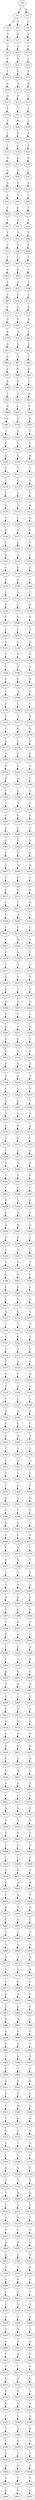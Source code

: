 strict digraph  {
	S0 -> S1 [ label = T ];
	S0 -> S2 [ label = A ];
	S1 -> S3 [ label = C ];
	S1 -> S4 [ label = T ];
	S2 -> S5 [ label = T ];
	S3 -> S6 [ label = T ];
	S4 -> S7 [ label = G ];
	S5 -> S8 [ label = A ];
	S6 -> S9 [ label = T ];
	S7 -> S10 [ label = G ];
	S8 -> S11 [ label = G ];
	S9 -> S12 [ label = T ];
	S10 -> S13 [ label = C ];
	S11 -> S14 [ label = T ];
	S12 -> S15 [ label = T ];
	S13 -> S16 [ label = G ];
	S14 -> S17 [ label = T ];
	S15 -> S18 [ label = G ];
	S16 -> S19 [ label = A ];
	S17 -> S20 [ label = G ];
	S18 -> S21 [ label = G ];
	S19 -> S22 [ label = T ];
	S20 -> S23 [ label = G ];
	S21 -> S24 [ label = T ];
	S22 -> S25 [ label = C ];
	S23 -> S26 [ label = T ];
	S24 -> S27 [ label = C ];
	S25 -> S28 [ label = G ];
	S26 -> S29 [ label = C ];
	S27 -> S30 [ label = T ];
	S28 -> S31 [ label = G ];
	S29 -> S32 [ label = T ];
	S30 -> S33 [ label = T ];
	S31 -> S34 [ label = C ];
	S32 -> S35 [ label = T ];
	S33 -> S36 [ label = G ];
	S34 -> S37 [ label = G ];
	S35 -> S38 [ label = G ];
	S36 -> S39 [ label = G ];
	S37 -> S40 [ label = T ];
	S38 -> S41 [ label = C ];
	S39 -> S42 [ label = A ];
	S40 -> S43 [ label = T ];
	S41 -> S44 [ label = A ];
	S42 -> S45 [ label = A ];
	S43 -> S46 [ label = C ];
	S44 -> S47 [ label = C ];
	S45 -> S48 [ label = C ];
	S46 -> S49 [ label = C ];
	S47 -> S50 [ label = T ];
	S48 -> S51 [ label = T ];
	S49 -> S52 [ label = A ];
	S50 -> S53 [ label = C ];
	S51 -> S54 [ label = T ];
	S52 -> S55 [ label = G ];
	S53 -> S56 [ label = T ];
	S54 -> S57 [ label = G ];
	S55 -> S58 [ label = G ];
	S56 -> S59 [ label = T ];
	S57 -> S60 [ label = T ];
	S58 -> S61 [ label = C ];
	S59 -> S62 [ label = T ];
	S60 -> S63 [ label = G ];
	S61 -> S64 [ label = G ];
	S62 -> S65 [ label = T ];
	S63 -> S66 [ label = T ];
	S64 -> S67 [ label = A ];
	S65 -> S68 [ label = T ];
	S66 -> S69 [ label = T ];
	S67 -> S70 [ label = G ];
	S68 -> S71 [ label = T ];
	S69 -> S72 [ label = G ];
	S70 -> S73 [ label = C ];
	S71 -> S74 [ label = G ];
	S72 -> S75 [ label = G ];
	S73 -> S76 [ label = T ];
	S74 -> S77 [ label = G ];
	S75 -> S78 [ label = A ];
	S76 -> S79 [ label = G ];
	S77 -> S80 [ label = C ];
	S78 -> S81 [ label = G ];
	S79 -> S82 [ label = C ];
	S80 -> S83 [ label = T ];
	S81 -> S84 [ label = G ];
	S82 -> S85 [ label = G ];
	S83 -> S86 [ label = T ];
	S84 -> S87 [ label = A ];
	S85 -> S88 [ label = A ];
	S86 -> S89 [ label = G ];
	S87 -> S90 [ label = A ];
	S88 -> S91 [ label = G ];
	S89 -> S92 [ label = T ];
	S90 -> S93 [ label = T ];
	S91 -> S94 [ label = C ];
	S92 -> S95 [ label = A ];
	S93 -> S96 [ label = A ];
	S94 -> S97 [ label = C ];
	S95 -> S98 [ label = T ];
	S96 -> S99 [ label = G ];
	S97 -> S100 [ label = T ];
	S98 -> S101 [ label = T ];
	S99 -> S102 [ label = T ];
	S100 -> S103 [ label = A ];
	S101 -> S104 [ label = T ];
	S102 -> S105 [ label = T ];
	S103 -> S106 [ label = C ];
	S104 -> S107 [ label = T ];
	S105 -> S108 [ label = G ];
	S106 -> S109 [ label = G ];
	S107 -> S110 [ label = G ];
	S108 -> S111 [ label = G ];
	S109 -> S112 [ label = C ];
	S110 -> S113 [ label = G ];
	S111 -> S114 [ label = T ];
	S112 -> S115 [ label = C ];
	S113 -> S116 [ label = G ];
	S114 -> S117 [ label = C ];
	S115 -> S118 [ label = C ];
	S116 -> S119 [ label = C ];
	S117 -> S120 [ label = T ];
	S118 -> S121 [ label = T ];
	S119 -> S122 [ label = T ];
	S120 -> S123 [ label = T ];
	S121 -> S124 [ label = C ];
	S122 -> S125 [ label = G ];
	S123 -> S126 [ label = G ];
	S124 -> S127 [ label = G ];
	S125 -> S128 [ label = C ];
	S126 -> S129 [ label = C ];
	S127 -> S130 [ label = C ];
	S128 -> S131 [ label = C ];
	S129 -> S132 [ label = A ];
	S130 -> S133 [ label = C ];
	S131 -> S134 [ label = C ];
	S132 -> S135 [ label = C ];
	S133 -> S136 [ label = C ];
	S134 -> S137 [ label = C ];
	S135 -> S138 [ label = T ];
	S136 -> S139 [ label = A ];
	S137 -> S140 [ label = C ];
	S138 -> S141 [ label = C ];
	S139 -> S142 [ label = C ];
	S140 -> S143 [ label = T ];
	S141 -> S144 [ label = T ];
	S142 -> S145 [ label = C ];
	S143 -> S146 [ label = A ];
	S144 -> S147 [ label = T ];
	S145 -> S148 [ label = G ];
	S146 -> S149 [ label = G ];
	S147 -> S150 [ label = C ];
	S148 -> S151 [ label = C ];
	S149 -> S152 [ label = A ];
	S150 -> S153 [ label = T ];
	S151 -> S154 [ label = C ];
	S152 -> S155 [ label = A ];
	S153 -> S156 [ label = T ];
	S154 -> S157 [ label = G ];
	S155 -> S158 [ label = A ];
	S156 -> S159 [ label = T ];
	S157 -> S160 [ label = G ];
	S158 -> S161 [ label = A ];
	S159 -> S162 [ label = G ];
	S160 -> S163 [ label = C ];
	S161 -> S164 [ label = G ];
	S162 -> S165 [ label = G ];
	S163 -> S166 [ label = A ];
	S164 -> S167 [ label = T ];
	S165 -> S168 [ label = C ];
	S166 -> S169 [ label = C ];
	S167 -> S170 [ label = T ];
	S168 -> S171 [ label = T ];
	S169 -> S172 [ label = G ];
	S170 -> S173 [ label = G ];
	S171 -> S174 [ label = T ];
	S172 -> S175 [ label = G ];
	S173 -> S176 [ label = A ];
	S174 -> S177 [ label = G ];
	S175 -> S178 [ label = C ];
	S176 -> S179 [ label = G ];
	S177 -> S180 [ label = T ];
	S178 -> S181 [ label = C ];
	S179 -> S182 [ label = G ];
	S180 -> S183 [ label = A ];
	S181 -> S184 [ label = G ];
	S182 -> S185 [ label = T ];
	S183 -> S186 [ label = T ];
	S184 -> S187 [ label = C ];
	S185 -> S188 [ label = T ];
	S186 -> S189 [ label = T ];
	S187 -> S190 [ label = C ];
	S188 -> S191 [ label = A ];
	S189 -> S192 [ label = T ];
	S190 -> S193 [ label = T ];
	S191 -> S194 [ label = T ];
	S192 -> S195 [ label = T ];
	S193 -> S196 [ label = G ];
	S194 -> S197 [ label = T ];
	S195 -> S198 [ label = G ];
	S196 -> S199 [ label = C ];
	S197 -> S200 [ label = G ];
	S198 -> S201 [ label = G ];
	S199 -> S202 [ label = C ];
	S200 -> S203 [ label = G ];
	S201 -> S204 [ label = G ];
	S202 -> S205 [ label = C ];
	S203 -> S206 [ label = A ];
	S204 -> S207 [ label = C ];
	S205 -> S208 [ label = T ];
	S206 -> S209 [ label = A ];
	S207 -> S210 [ label = T ];
	S208 -> S211 [ label = G ];
	S209 -> S212 [ label = C ];
	S210 -> S213 [ label = G ];
	S211 -> S214 [ label = G ];
	S212 -> S215 [ label = A ];
	S213 -> S216 [ label = C ];
	S214 -> S217 [ label = C ];
	S215 -> S218 [ label = A ];
	S216 -> S219 [ label = C ];
	S217 -> S220 [ label = A ];
	S218 -> S221 [ label = C ];
	S219 -> S222 [ label = C ];
	S220 -> S223 [ label = C ];
	S221 -> S224 [ label = C ];
	S222 -> S225 [ label = C ];
	S223 -> S226 [ label = A ];
	S224 -> S227 [ label = A ];
	S225 -> S228 [ label = C ];
	S226 -> S229 [ label = A ];
	S227 -> S230 [ label = C ];
	S228 -> S231 [ label = T ];
	S229 -> S232 [ label = G ];
	S230 -> S233 [ label = C ];
	S231 -> S234 [ label = A ];
	S232 -> S235 [ label = T ];
	S233 -> S236 [ label = T ];
	S234 -> S237 [ label = G ];
	S235 -> S238 [ label = T ];
	S236 -> S239 [ label = T ];
	S237 -> S240 [ label = A ];
	S238 -> S241 [ label = G ];
	S239 -> S242 [ label = A ];
	S240 -> S243 [ label = A ];
	S241 -> S244 [ label = T ];
	S242 -> S245 [ label = C ];
	S243 -> S246 [ label = A ];
	S244 -> S247 [ label = T ];
	S245 -> S248 [ label = C ];
	S246 -> S249 [ label = A ];
	S247 -> S250 [ label = G ];
	S248 -> S251 [ label = A ];
	S249 -> S252 [ label = G ];
	S250 -> S253 [ label = G ];
	S251 -> S254 [ label = C ];
	S252 -> S255 [ label = T ];
	S253 -> S256 [ label = A ];
	S254 -> S257 [ label = A ];
	S255 -> S258 [ label = T ];
	S256 -> S259 [ label = G ];
	S257 -> S260 [ label = T ];
	S258 -> S261 [ label = G ];
	S259 -> S262 [ label = C ];
	S260 -> S263 [ label = G ];
	S261 -> S264 [ label = A ];
	S262 -> S265 [ label = C ];
	S263 -> S266 [ label = T ];
	S264 -> S267 [ label = G ];
	S265 -> S268 [ label = G ];
	S266 -> S269 [ label = T ];
	S267 -> S270 [ label = G ];
	S268 -> S271 [ label = A ];
	S269 -> S272 [ label = A ];
	S270 -> S273 [ label = T ];
	S271 -> S274 [ label = G ];
	S272 -> S275 [ label = C ];
	S273 -> S276 [ label = T ];
	S274 -> S277 [ label = C ];
	S275 -> S278 [ label = A ];
	S276 -> S279 [ label = A ];
	S277 -> S280 [ label = A ];
	S278 -> S281 [ label = A ];
	S279 -> S282 [ label = T ];
	S280 -> S283 [ label = T ];
	S281 -> S284 [ label = C ];
	S282 -> S285 [ label = T ];
	S283 -> S286 [ label = C ];
	S284 -> S287 [ label = C ];
	S285 -> S288 [ label = G ];
	S286 -> S289 [ label = C ];
	S287 -> S290 [ label = C ];
	S288 -> S291 [ label = G ];
	S289 -> S292 [ label = G ];
	S290 -> S293 [ label = A ];
	S291 -> S294 [ label = A ];
	S292 -> S295 [ label = G ];
	S293 -> S296 [ label = A ];
	S294 -> S297 [ label = A ];
	S295 -> S298 [ label = A ];
	S296 -> S299 [ label = T ];
	S297 -> S300 [ label = C ];
	S298 -> S301 [ label = T ];
	S299 -> S302 [ label = C ];
	S300 -> S303 [ label = A ];
	S301 -> S304 [ label = G ];
	S302 -> S305 [ label = T ];
	S303 -> S306 [ label = A ];
	S304 -> S307 [ label = G ];
	S305 -> S308 [ label = C ];
	S306 -> S309 [ label = C ];
	S307 -> S310 [ label = C ];
	S308 -> S311 [ label = C ];
	S309 -> S312 [ label = C ];
	S310 -> S313 [ label = T ];
	S311 -> S314 [ label = A ];
	S312 -> S315 [ label = A ];
	S313 -> S316 [ label = C ];
	S314 -> S317 [ label = A ];
	S315 -> S318 [ label = C ];
	S316 -> S319 [ label = G ];
	S317 -> S320 [ label = C ];
	S318 -> S321 [ label = C ];
	S319 -> S322 [ label = C ];
	S320 -> S323 [ label = C ];
	S321 -> S324 [ label = T ];
	S322 -> S325 [ label = G ];
	S323 -> S326 [ label = C ];
	S324 -> S327 [ label = T ];
	S325 -> S328 [ label = A ];
	S326 -> S329 [ label = C ];
	S327 -> S330 [ label = A ];
	S328 -> S331 [ label = T ];
	S329 -> S332 [ label = A ];
	S330 -> S333 [ label = C ];
	S331 -> S334 [ label = G ];
	S332 -> S335 [ label = G ];
	S333 -> S336 [ label = C ];
	S334 -> S337 [ label = G ];
	S335 -> S338 [ label = C ];
	S336 -> S339 [ label = A ];
	S337 -> S340 [ label = C ];
	S338 -> S341 [ label = A ];
	S339 -> S342 [ label = C ];
	S340 -> S343 [ label = G ];
	S341 -> S344 [ label = C ];
	S342 -> S345 [ label = A ];
	S343 -> S346 [ label = T ];
	S344 -> S347 [ label = A ];
	S345 -> S348 [ label = T ];
	S346 -> S349 [ label = C ];
	S347 -> S350 [ label = T ];
	S348 -> S351 [ label = G ];
	S349 -> S352 [ label = C ];
	S350 -> S353 [ label = T ];
	S351 -> S354 [ label = T ];
	S352 -> S355 [ label = C ];
	S353 -> S356 [ label = C ];
	S354 -> S357 [ label = T ];
	S355 -> S358 [ label = G ];
	S356 -> S359 [ label = T ];
	S357 -> S360 [ label = A ];
	S358 -> S361 [ label = G ];
	S359 -> S362 [ label = G ];
	S360 -> S363 [ label = C ];
	S361 -> S364 [ label = T ];
	S362 -> S365 [ label = C ];
	S363 -> S366 [ label = A ];
	S364 -> S367 [ label = G ];
	S365 -> S368 [ label = T ];
	S366 -> S369 [ label = A ];
	S367 -> S370 [ label = T ];
	S368 -> S371 [ label = G ];
	S369 -> S372 [ label = C ];
	S370 -> S373 [ label = C ];
	S371 -> S374 [ label = T ];
	S372 -> S375 [ label = C ];
	S373 -> S376 [ label = A ];
	S374 -> S377 [ label = T ];
	S375 -> S378 [ label = C ];
	S376 -> S379 [ label = C ];
	S377 -> S380 [ label = T ];
	S378 -> S381 [ label = A ];
	S379 -> S382 [ label = G ];
	S380 -> S383 [ label = A ];
	S381 -> S384 [ label = A ];
	S382 -> S385 [ label = G ];
	S383 -> S386 [ label = C ];
	S384 -> S387 [ label = T ];
	S385 -> S388 [ label = G ];
	S386 -> S389 [ label = G ];
	S387 -> S390 [ label = C ];
	S388 -> S391 [ label = A ];
	S389 -> S392 [ label = A ];
	S390 -> S393 [ label = T ];
	S391 -> S394 [ label = G ];
	S392 -> S395 [ label = C ];
	S393 -> S396 [ label = C ];
	S394 -> S397 [ label = C ];
	S395 -> S398 [ label = A ];
	S396 -> S399 [ label = C ];
	S397 -> S400 [ label = T ];
	S398 -> S401 [ label = A ];
	S399 -> S402 [ label = A ];
	S400 -> S403 [ label = G ];
	S401 -> S404 [ label = T ];
	S402 -> S405 [ label = A ];
	S403 -> S406 [ label = G ];
	S404 -> S407 [ label = G ];
	S405 -> S408 [ label = C ];
	S406 -> S409 [ label = C ];
	S407 -> S410 [ label = C ];
	S408 -> S411 [ label = C ];
	S409 -> S412 [ label = C ];
	S410 -> S413 [ label = A ];
	S411 -> S414 [ label = C ];
	S412 -> S415 [ label = G ];
	S413 -> S416 [ label = G ];
	S414 -> S417 [ label = C ];
	S415 -> S418 [ label = A ];
	S416 -> S419 [ label = C ];
	S417 -> S420 [ label = A ];
	S418 -> S421 [ label = G ];
	S419 -> S422 [ label = C ];
	S420 -> S423 [ label = G ];
	S421 -> S424 [ label = A ];
	S422 -> S425 [ label = G ];
	S423 -> S426 [ label = C ];
	S424 -> S427 [ label = A ];
	S425 -> S428 [ label = T ];
	S426 -> S429 [ label = A ];
	S427 -> S430 [ label = G ];
	S428 -> S431 [ label = T ];
	S429 -> S432 [ label = C ];
	S430 -> S433 [ label = C ];
	S431 -> S434 [ label = G ];
	S432 -> S435 [ label = A ];
	S433 -> S436 [ label = T ];
	S434 -> S437 [ label = C ];
	S435 -> S438 [ label = T ];
	S436 -> S439 [ label = C ];
	S437 -> S440 [ label = T ];
	S438 -> S441 [ label = T ];
	S439 -> S442 [ label = G ];
	S440 -> S443 [ label = T ];
	S441 -> S444 [ label = C ];
	S442 -> S445 [ label = C ];
	S443 -> S446 [ label = C ];
	S444 -> S447 [ label = T ];
	S445 -> S448 [ label = C ];
	S446 -> S449 [ label = T ];
	S447 -> S450 [ label = G ];
	S448 -> S451 [ label = A ];
	S449 -> S452 [ label = G ];
	S450 -> S453 [ label = C ];
	S451 -> S454 [ label = A ];
	S452 -> S455 [ label = A ];
	S453 -> S456 [ label = T ];
	S454 -> S457 [ label = A ];
	S455 -> S458 [ label = T ];
	S456 -> S459 [ label = G ];
	S457 -> S460 [ label = A ];
	S458 -> S461 [ label = G ];
	S459 -> S462 [ label = T ];
	S460 -> S463 [ label = T ];
	S461 -> S464 [ label = C ];
	S462 -> S465 [ label = T ];
	S463 -> S466 [ label = C ];
	S464 -> S467 [ label = T ];
	S465 -> S468 [ label = T ];
	S466 -> S469 [ label = G ];
	S467 -> S470 [ label = G ];
	S468 -> S471 [ label = A ];
	S469 -> S472 [ label = A ];
	S470 -> S473 [ label = G ];
	S471 -> S474 [ label = C ];
	S472 -> S475 [ label = C ];
	S473 -> S476 [ label = A ];
	S474 -> S477 [ label = G ];
	S475 -> S478 [ label = G ];
	S476 -> S479 [ label = C ];
	S477 -> S480 [ label = A ];
	S478 -> S481 [ label = A ];
	S479 -> S482 [ label = C ];
	S480 -> S483 [ label = C ];
	S481 -> S484 [ label = G ];
	S482 -> S485 [ label = T ];
	S483 -> S486 [ label = A ];
	S484 -> S487 [ label = A ];
	S485 -> S488 [ label = T ];
	S486 -> S489 [ label = A ];
	S487 -> S490 [ label = G ];
	S488 -> S491 [ label = G ];
	S489 -> S492 [ label = T ];
	S490 -> S493 [ label = G ];
	S491 -> S494 [ label = T ];
	S492 -> S495 [ label = G ];
	S493 -> S496 [ label = G ];
	S494 -> S497 [ label = T ];
	S495 -> S498 [ label = C ];
	S496 -> S499 [ label = T ];
	S497 -> S500 [ label = C ];
	S498 -> S501 [ label = A ];
	S499 -> S502 [ label = C ];
	S500 -> S503 [ label = G ];
	S501 -> S504 [ label = G ];
	S502 -> S505 [ label = A ];
	S503 -> S506 [ label = A ];
	S504 -> S507 [ label = C ];
	S505 -> S508 [ label = A ];
	S506 -> S509 [ label = A ];
	S507 -> S510 [ label = C ];
	S508 -> S511 [ label = A ];
	S509 -> S512 [ label = A ];
	S510 -> S513 [ label = G ];
	S511 -> S514 [ label = T ];
	S512 -> S515 [ label = G ];
	S513 -> S516 [ label = T ];
	S514 -> S517 [ label = T ];
	S515 -> S518 [ label = T ];
	S516 -> S519 [ label = T ];
	S517 -> S520 [ label = C ];
	S518 -> S521 [ label = G ];
	S519 -> S522 [ label = G ];
	S520 -> S523 [ label = A ];
	S521 -> S524 [ label = G ];
	S522 -> S525 [ label = C ];
	S523 -> S526 [ label = A ];
	S524 -> S527 [ label = G ];
	S525 -> S528 [ label = T ];
	S526 -> S529 [ label = A ];
	S527 -> S530 [ label = A ];
	S528 -> S531 [ label = T ];
	S529 -> S532 [ label = A ];
	S530 -> S533 [ label = G ];
	S531 -> S534 [ label = C ];
	S532 -> S535 [ label = A ];
	S533 -> S536 [ label = T ];
	S534 -> S537 [ label = T ];
	S535 -> S538 [ label = T ];
	S536 -> S539 [ label = T ];
	S537 -> S540 [ label = G ];
	S538 -> S541 [ label = G ];
	S539 -> S542 [ label = G ];
	S540 -> S543 [ label = A ];
	S541 -> S544 [ label = A ];
	S542 -> S545 [ label = A ];
	S543 -> S546 [ label = T ];
	S544 -> S547 [ label = C ];
	S545 -> S548 [ label = T ];
	S546 -> S549 [ label = G ];
	S547 -> S550 [ label = T ];
	S548 -> S551 [ label = A ];
	S549 -> S552 [ label = C ];
	S550 -> S553 [ label = C ];
	S551 -> S554 [ label = T ];
	S552 -> S555 [ label = T ];
	S553 -> S556 [ label = C ];
	S554 -> S557 [ label = T ];
	S555 -> S558 [ label = A ];
	S556 -> S559 [ label = G ];
	S557 -> S560 [ label = C ];
	S558 -> S561 [ label = G ];
	S559 -> S562 [ label = A ];
	S560 -> S563 [ label = T ];
	S561 -> S564 [ label = A ];
	S562 -> S565 [ label = A ];
	S563 -> S566 [ label = G ];
	S564 -> S567 [ label = C ];
	S565 -> S568 [ label = A ];
	S566 -> S569 [ label = A ];
	S567 -> S570 [ label = C ];
	S568 -> S571 [ label = T ];
	S569 -> S572 [ label = A ];
	S570 -> S573 [ label = T ];
	S571 -> S574 [ label = C ];
	S572 -> S575 [ label = G ];
	S573 -> S576 [ label = T ];
	S574 -> S577 [ label = T ];
	S575 -> S578 [ label = G ];
	S576 -> S579 [ label = G ];
	S577 -> S580 [ label = G ];
	S578 -> S581 [ label = A ];
	S579 -> S582 [ label = T ];
	S580 -> S583 [ label = C ];
	S581 -> S584 [ label = A ];
	S582 -> S585 [ label = T ];
	S583 -> S586 [ label = G ];
	S584 -> S587 [ label = G ];
	S585 -> S588 [ label = C ];
	S586 -> S589 [ label = C ];
	S587 -> S590 [ label = G ];
	S588 -> S591 [ label = G ];
	S589 -> S592 [ label = T ];
	S590 -> S593 [ label = T ];
	S591 -> S594 [ label = A ];
	S592 -> S595 [ label = C ];
	S593 -> S596 [ label = G ];
	S594 -> S597 [ label = A ];
	S595 -> S598 [ label = T ];
	S596 -> S599 [ label = G ];
	S597 -> S600 [ label = A ];
	S598 -> S601 [ label = C ];
	S599 -> S602 [ label = C ];
}
